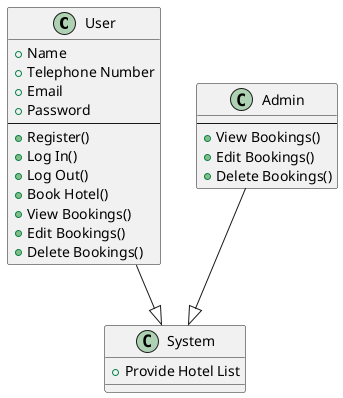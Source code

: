 @startuml
!define RECTANGLE class

RECTANGLE User {
  + Name
  + Telephone Number
  + Email
  + Password
  --
  + Register()
  + Log In()
  + Log Out()
  + Book Hotel()
  + View Bookings()
  + Edit Bookings()
  + Delete Bookings()
}

RECTANGLE Admin {
  --
  + View Bookings()
  + Edit Bookings()
  + Delete Bookings()
}

RECTANGLE System {
  + Provide Hotel List
}

User --|> System
Admin --|> System
@enduml
